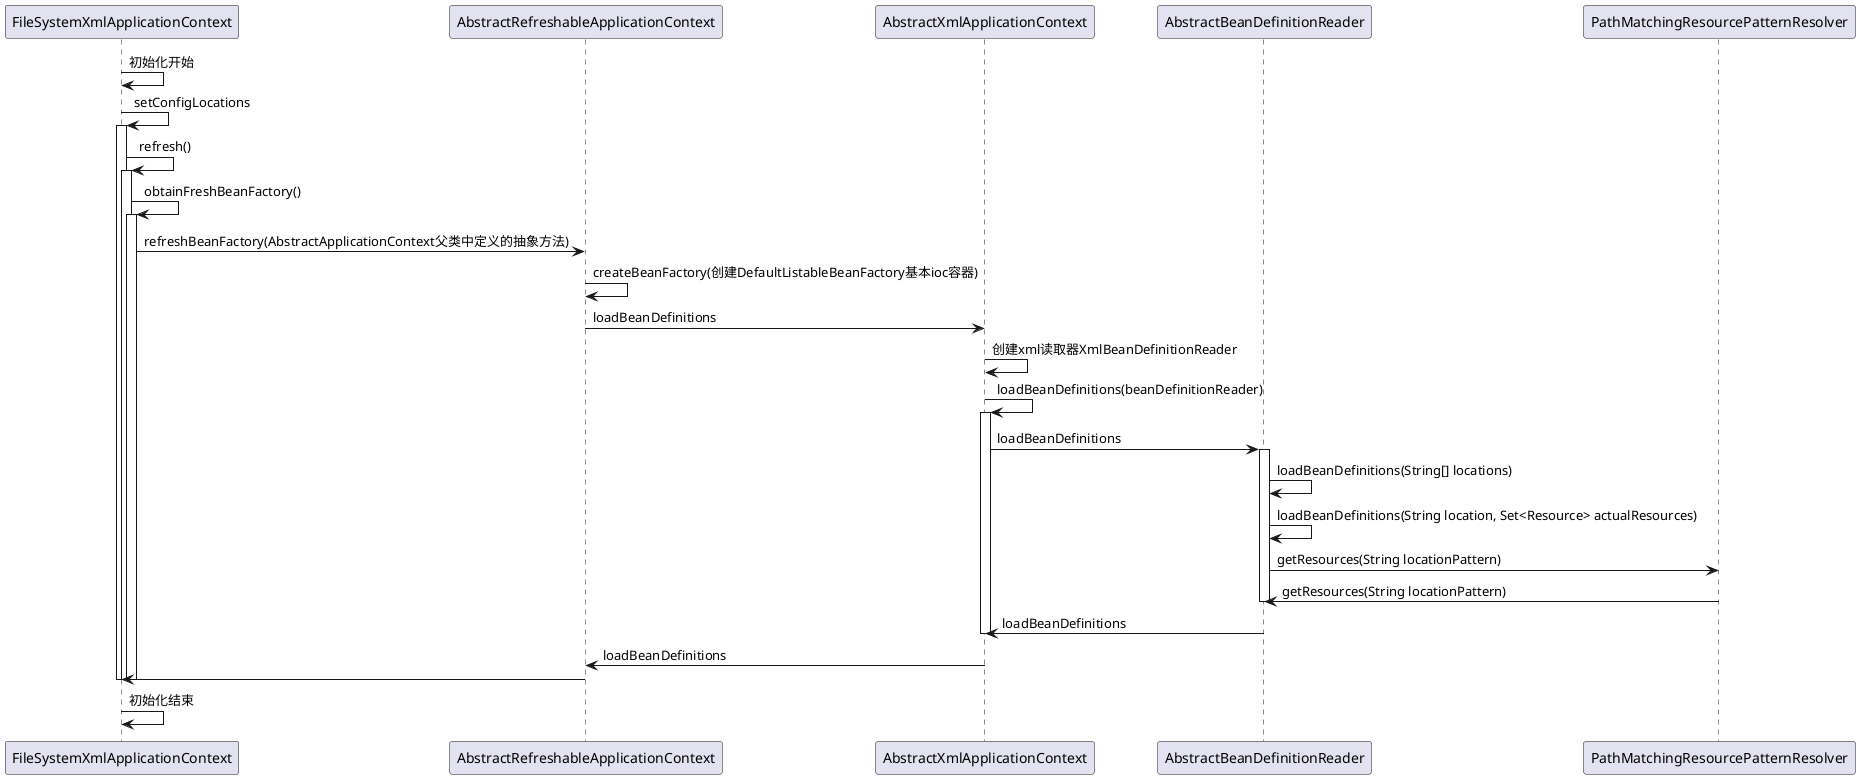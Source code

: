@startuml
participant FileSystemXmlApplicationContext as main
participant AbstractRefreshableApplicationContext as AbsRefContext
participant AbstractXmlApplicationContext as absXmlContext
participant AbstractBeanDefinitionReader as absReader
participant PathMatchingResourcePatternResolver as pathResourceResolver
main ->main : 初始化开始
main -> main :setConfigLocations
activate main
main -> main: refresh()
activate main
main -> main: obtainFreshBeanFactory()
activate main


main -> AbsRefContext: refreshBeanFactory(AbstractApplicationContext父类中定义的抽象方法)
AbsRefContext->AbsRefContext:createBeanFactory(创建DefaultListableBeanFactory基本ioc容器)
AbsRefContext -> absXmlContext:loadBeanDefinitions
absXmlContext->absXmlContext:创建xml读取器XmlBeanDefinitionReader
absXmlContext->absXmlContext:loadBeanDefinitions(beanDefinitionReader)
activate absXmlContext
absXmlContext->absReader :loadBeanDefinitions

activate absReader
absReader -> absReader :loadBeanDefinitions(String[] locations)
absReader -> absReader :loadBeanDefinitions(String location, Set<Resource> actualResources)
absReader->pathResourceResolver:getResources(String locationPattern)
pathResourceResolver->absReader:getResources(String locationPattern)
deactivate absReader


absReader->absXmlContext :loadBeanDefinitions
deactivate absXmlContext
absXmlContext -> AbsRefContext:loadBeanDefinitions
AbsRefContext -> main:


deactivate main
deactivate main
deactivate main
main ->main : 初始化结束
@enduml